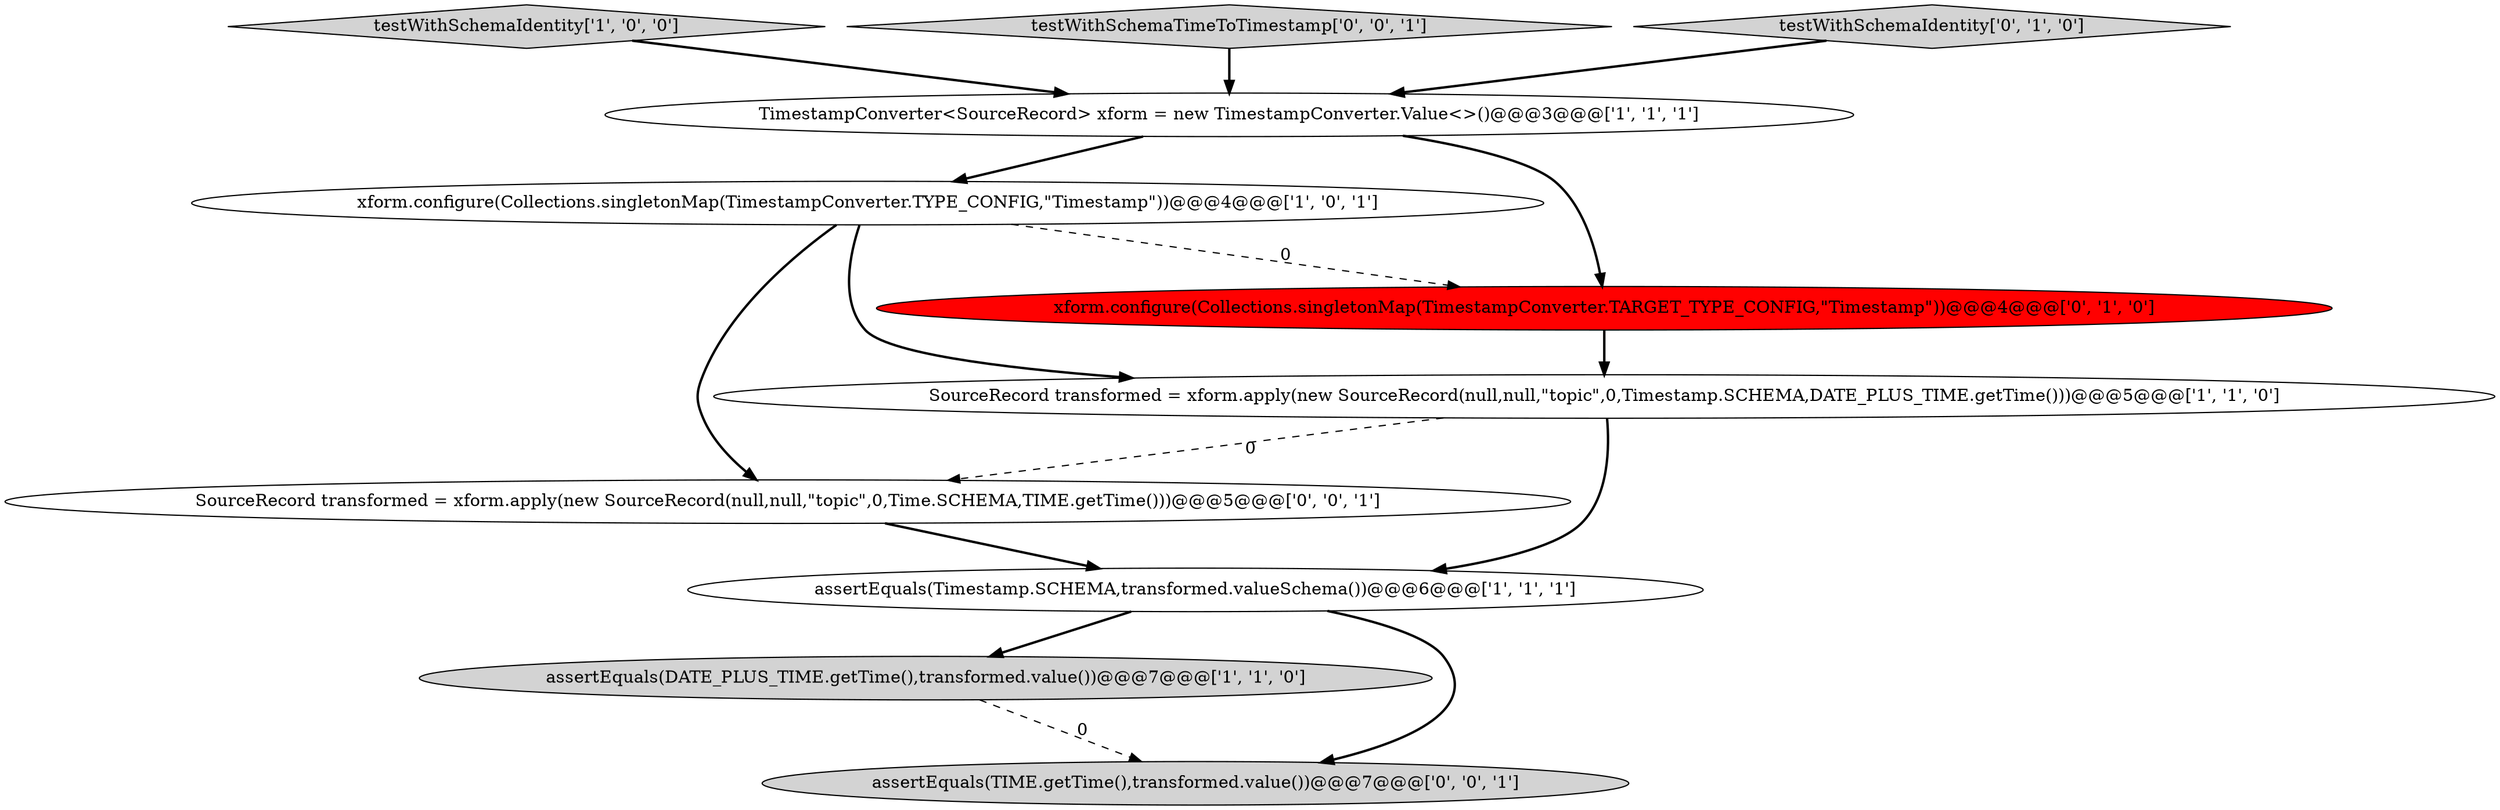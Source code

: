 digraph {
8 [style = filled, label = "SourceRecord transformed = xform.apply(new SourceRecord(null,null,\"topic\",0,Time.SCHEMA,TIME.getTime()))@@@5@@@['0', '0', '1']", fillcolor = white, shape = ellipse image = "AAA0AAABBB3BBB"];
2 [style = filled, label = "assertEquals(DATE_PLUS_TIME.getTime(),transformed.value())@@@7@@@['1', '1', '0']", fillcolor = lightgray, shape = ellipse image = "AAA0AAABBB1BBB"];
3 [style = filled, label = "testWithSchemaIdentity['1', '0', '0']", fillcolor = lightgray, shape = diamond image = "AAA0AAABBB1BBB"];
9 [style = filled, label = "testWithSchemaTimeToTimestamp['0', '0', '1']", fillcolor = lightgray, shape = diamond image = "AAA0AAABBB3BBB"];
1 [style = filled, label = "xform.configure(Collections.singletonMap(TimestampConverter.TYPE_CONFIG,\"Timestamp\"))@@@4@@@['1', '0', '1']", fillcolor = white, shape = ellipse image = "AAA0AAABBB1BBB"];
0 [style = filled, label = "TimestampConverter<SourceRecord> xform = new TimestampConverter.Value<>()@@@3@@@['1', '1', '1']", fillcolor = white, shape = ellipse image = "AAA0AAABBB1BBB"];
7 [style = filled, label = "testWithSchemaIdentity['0', '1', '0']", fillcolor = lightgray, shape = diamond image = "AAA0AAABBB2BBB"];
10 [style = filled, label = "assertEquals(TIME.getTime(),transformed.value())@@@7@@@['0', '0', '1']", fillcolor = lightgray, shape = ellipse image = "AAA0AAABBB3BBB"];
6 [style = filled, label = "xform.configure(Collections.singletonMap(TimestampConverter.TARGET_TYPE_CONFIG,\"Timestamp\"))@@@4@@@['0', '1', '0']", fillcolor = red, shape = ellipse image = "AAA1AAABBB2BBB"];
4 [style = filled, label = "assertEquals(Timestamp.SCHEMA,transformed.valueSchema())@@@6@@@['1', '1', '1']", fillcolor = white, shape = ellipse image = "AAA0AAABBB1BBB"];
5 [style = filled, label = "SourceRecord transformed = xform.apply(new SourceRecord(null,null,\"topic\",0,Timestamp.SCHEMA,DATE_PLUS_TIME.getTime()))@@@5@@@['1', '1', '0']", fillcolor = white, shape = ellipse image = "AAA0AAABBB1BBB"];
1->5 [style = bold, label=""];
5->8 [style = dashed, label="0"];
4->10 [style = bold, label=""];
3->0 [style = bold, label=""];
6->5 [style = bold, label=""];
7->0 [style = bold, label=""];
4->2 [style = bold, label=""];
1->8 [style = bold, label=""];
8->4 [style = bold, label=""];
9->0 [style = bold, label=""];
0->6 [style = bold, label=""];
1->6 [style = dashed, label="0"];
0->1 [style = bold, label=""];
5->4 [style = bold, label=""];
2->10 [style = dashed, label="0"];
}

